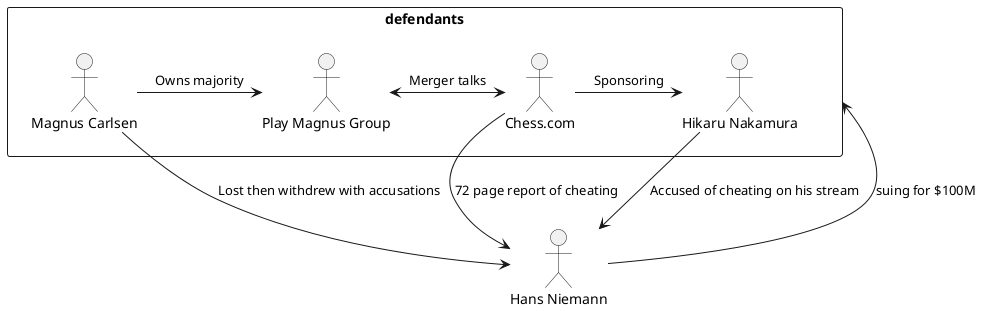 @startuml
' Actors
"Hans Niemann" as hans

rectangle "defendants" {
  "Magnus Carlsen" as mc
  "Play Magnus Group" as playmagnus
  "Chess.com" as chesscom
  "Hikaru Nakamura" as naka

  mc -> playmagnus: Owns majority
  playmagnus <-> chesscom: Merger talks
  chesscom -> naka: Sponsoring
}

' Accusations
hans -> defendants: suing for $100M

' Offense
naka --> hans : Accused of cheating on his stream
mc --> hans : Lost then withdrew with accusations
chesscom --> hans: 72 page report of cheating
@enduml

